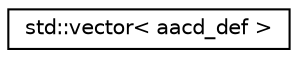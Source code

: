 digraph "Graphical Class Hierarchy"
{
  edge [fontname="Helvetica",fontsize="10",labelfontname="Helvetica",labelfontsize="10"];
  node [fontname="Helvetica",fontsize="10",shape=record];
  rankdir="LR";
  Node0 [label="std::vector\< aacd_def \>",height=0.2,width=0.4,color="black", fillcolor="white", style="filled",URL="$classstd_1_1vector.html"];
}
